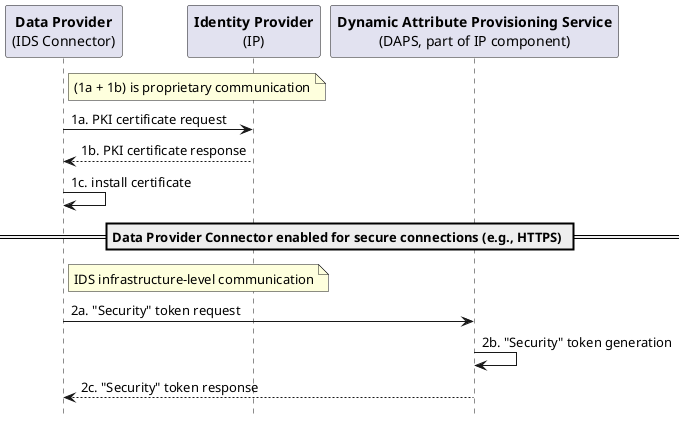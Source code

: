 @startuml

hide footbox

participant "**Data Provider**\n(IDS Connector)" as C
participant "**Identity Provider**\n(IP)" as IDP
participant "**Dynamic Attribute Provisioning Service**\n(DAPS, part of IP component)" as DAPS

note right of C: (1a + 1b) is proprietary communication
C -> IDP: 1a. PKI certificate request
C <-- IDP: 1b. PKI certificate response

C -> C: 1c. install certificate

== Data Provider Connector enabled for secure connections (e.g., HTTPS) ==

note right of C: IDS infrastructure-level communication
C -> DAPS: 2a. "Security" token request
DAPS -> DAPS: 2b. "Security" token generation
C <-- DAPS: 2c. "Security" token response

@enduml
